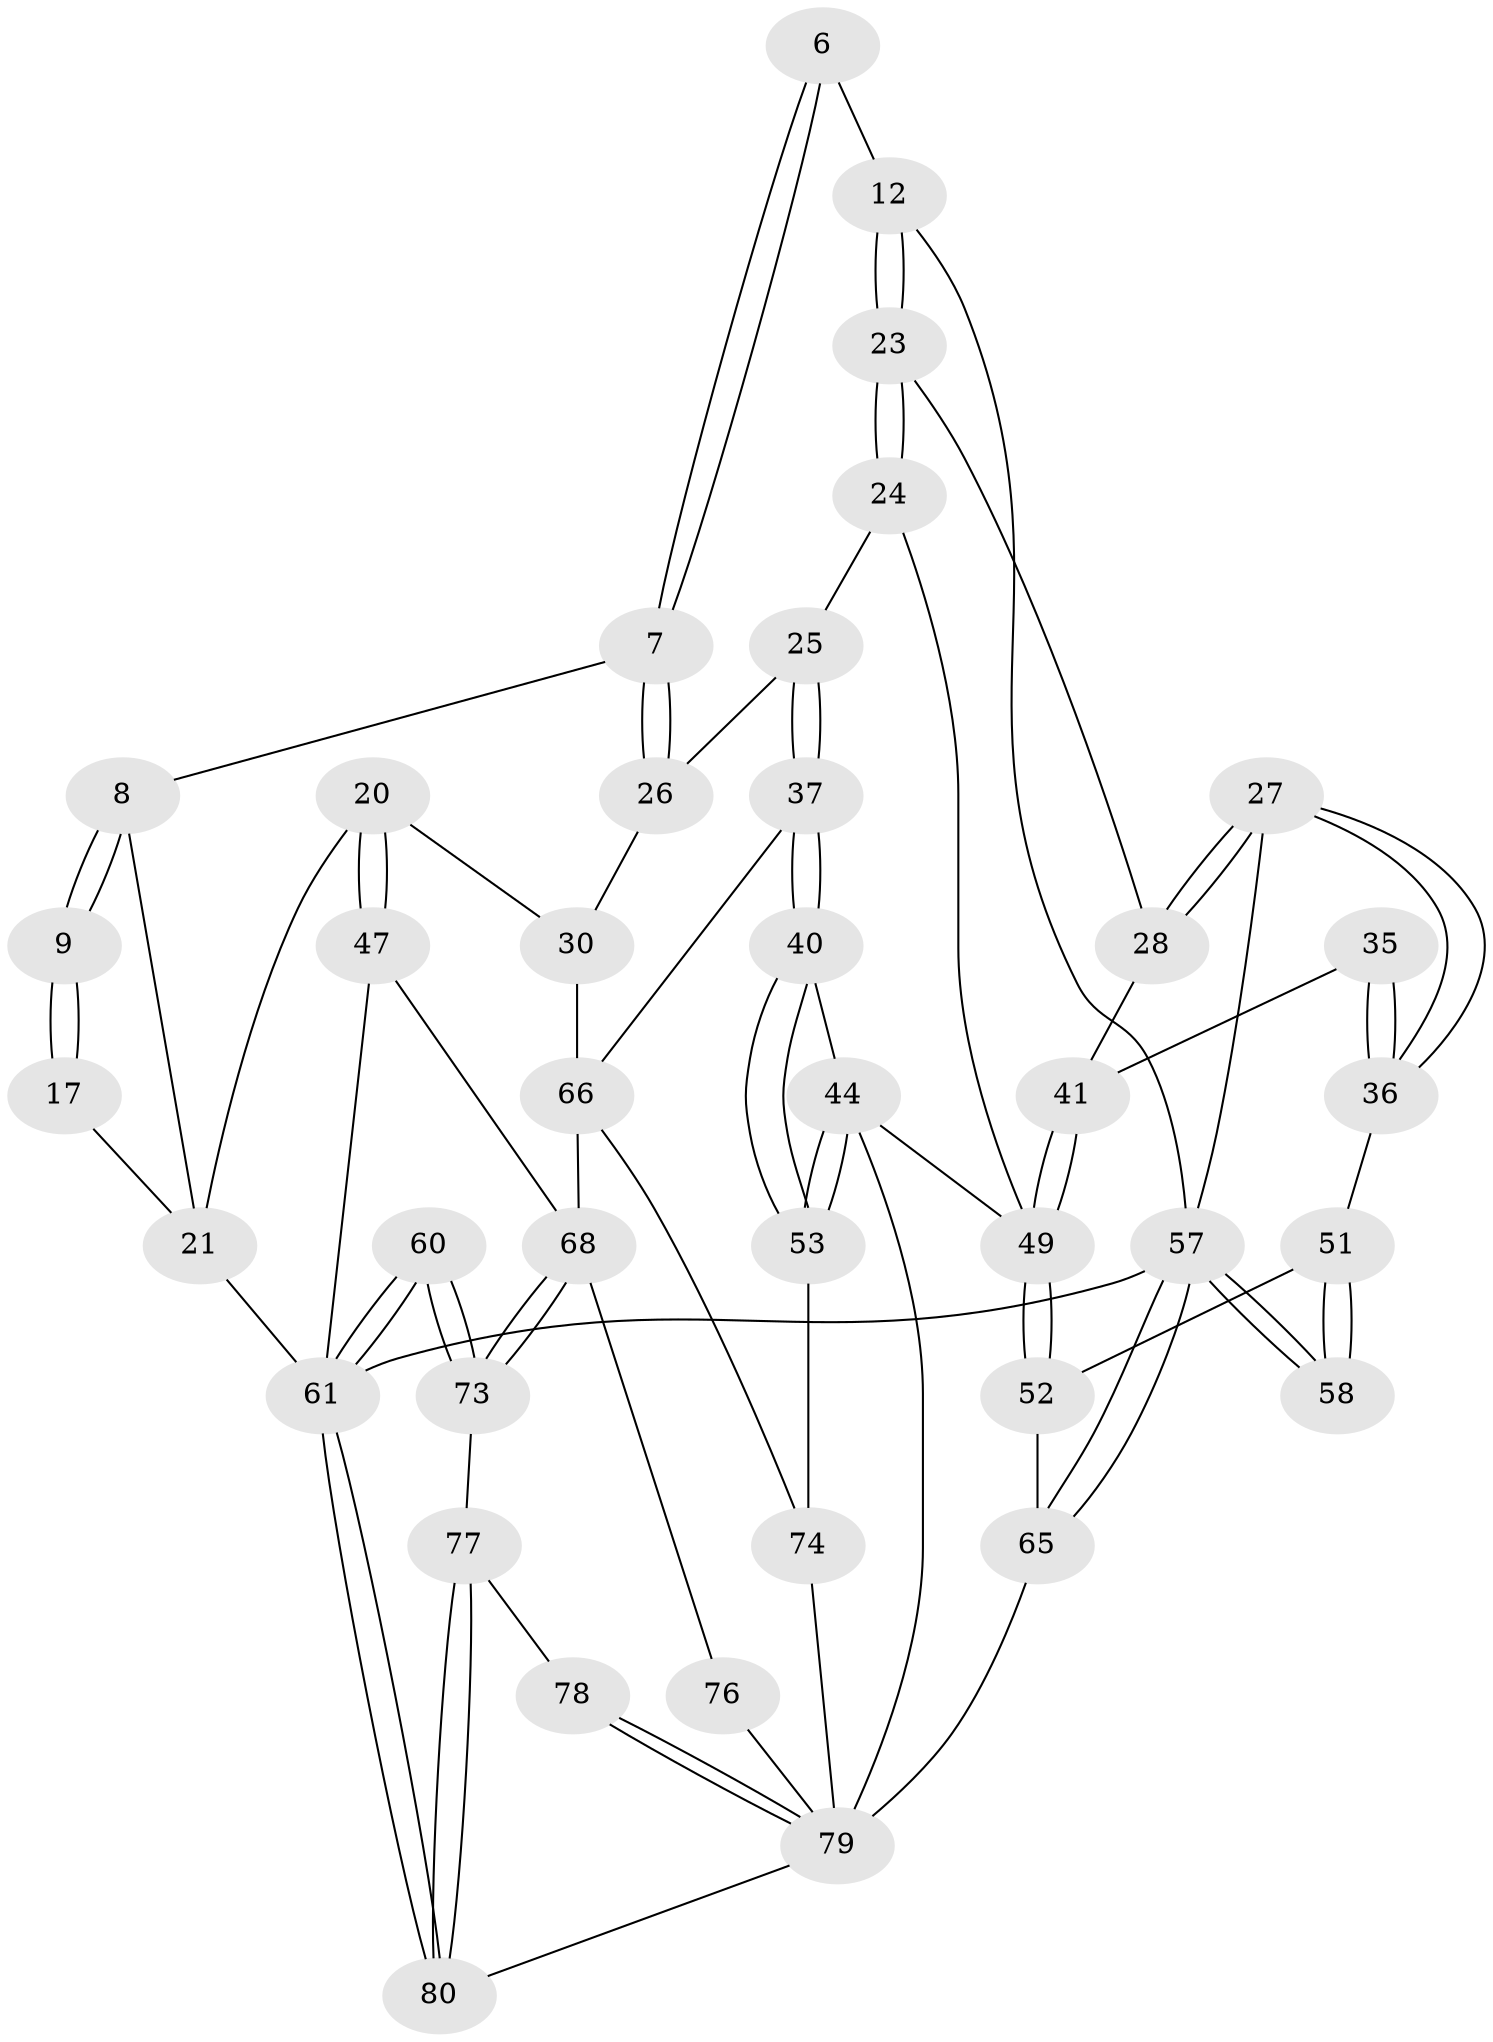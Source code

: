 // original degree distribution, {3: 0.0375, 4: 0.2375, 5: 0.4875, 6: 0.2375}
// Generated by graph-tools (version 1.1) at 2025/01/03/09/25 05:01:07]
// undirected, 40 vertices, 87 edges
graph export_dot {
graph [start="1"]
  node [color=gray90,style=filled];
  6 [pos="+0.5567781782224805+0.09826026822086499"];
  7 [pos="+0.5302666425160559+0.17907394130478194"];
  8 [pos="+0.29996707719460763+0.18407139452542357"];
  9 [pos="+0.29802975817301797+0.16697703691027516"];
  12 [pos="+0.7677194699684621+0.16718565362274196",super="+2"];
  17 [pos="+0.10620919959690311+0.1290375155294989",super="+10"];
  20 [pos="+0.12717466708913833+0.40094163951692063",super="+19"];
  21 [pos="+0.05890251550634444+0.3876412011967213",super="+18+5"];
  23 [pos="+0.7846698531574401+0.28037345175098777"];
  24 [pos="+0.7158906547985036+0.31947356075648375"];
  25 [pos="+0.6521540804057626+0.32098406249137457"];
  26 [pos="+0.5639895091773444+0.2777822789580186"];
  27 [pos="+1+0"];
  28 [pos="+0.8316711888105758+0.29325879918706915"];
  30 [pos="+0.3458843274809858+0.3710141496638895",super="+29"];
  35 [pos="+1+0.4301583707534146"];
  36 [pos="+1+0.4454584583751683"];
  37 [pos="+0.5810951702487889+0.4677113407862319"];
  40 [pos="+0.6054076671717774+0.49841422876186875"];
  41 [pos="+0.9534625031589816+0.4786430396876203",super="+32"];
  44 [pos="+0.7207101717283866+0.5841137009605498",super="+43+39"];
  47 [pos="+0.1696155340131442+0.6383375322743442"];
  49 [pos="+0.8498791101981868+0.5696208744368255",super="+42+34"];
  51 [pos="+0.8755800276238195+0.5999645971811245",super="+50"];
  52 [pos="+0.8728560372475759+0.5994042146724262"];
  53 [pos="+0.6450629902473034+0.6038847086589046"];
  57 [pos="+1+1",super="+3"];
  58 [pos="+1+0.9445307080282881"];
  60 [pos="+0+1"];
  61 [pos="+0+1",super="+4+59"];
  65 [pos="+1+1",super="+63"];
  66 [pos="+0.34149138255426925+0.8221026511132544",super="+56+48+38+45"];
  68 [pos="+0.2685649802116591+0.8425562749532779",super="+67+46"];
  73 [pos="+0.2633085538216012+0.8563352470103633"];
  74 [pos="+0.5709488232899769+0.7257188302936715",super="+70+55"];
  76 [pos="+0.5083939943997785+0.8713225831575584"];
  77 [pos="+0.2970964962636249+0.9639317482794836"];
  78 [pos="+0.419104744005145+0.9316574549546306"];
  79 [pos="+0.6759755273608273+1",super="+71+75+69+64"];
  80 [pos="+0.3488976017065466+1"];
  6 -- 7;
  6 -- 7;
  6 -- 12 [weight=2];
  7 -- 8;
  7 -- 26;
  7 -- 26;
  8 -- 9;
  8 -- 9;
  8 -- 21;
  9 -- 17 [weight=2];
  9 -- 17;
  12 -- 23;
  12 -- 23;
  12 -- 57;
  17 -- 21 [weight=2];
  20 -- 21 [weight=2];
  20 -- 47;
  20 -- 47;
  20 -- 30;
  21 -- 61 [weight=3];
  23 -- 24;
  23 -- 24;
  23 -- 28;
  24 -- 25;
  24 -- 49;
  25 -- 26;
  25 -- 37;
  25 -- 37;
  26 -- 30;
  27 -- 28;
  27 -- 28;
  27 -- 36;
  27 -- 36;
  27 -- 57;
  28 -- 41;
  30 -- 66 [weight=2];
  35 -- 36;
  35 -- 36;
  35 -- 41 [weight=2];
  36 -- 51;
  37 -- 40;
  37 -- 40;
  37 -- 66;
  40 -- 53;
  40 -- 53;
  40 -- 44;
  41 -- 49 [weight=2];
  41 -- 49;
  44 -- 53;
  44 -- 53;
  44 -- 49 [weight=2];
  44 -- 79;
  47 -- 61;
  47 -- 68;
  49 -- 52;
  49 -- 52;
  51 -- 52;
  51 -- 58 [weight=2];
  51 -- 58;
  52 -- 65;
  53 -- 74;
  57 -- 58;
  57 -- 58;
  57 -- 65;
  57 -- 65;
  57 -- 61 [weight=2];
  60 -- 61 [weight=2];
  60 -- 61;
  60 -- 73;
  60 -- 73;
  61 -- 80;
  61 -- 80;
  65 -- 79 [weight=2];
  66 -- 74 [weight=2];
  66 -- 68 [weight=2];
  68 -- 73;
  68 -- 73;
  68 -- 76;
  73 -- 77;
  74 -- 79 [weight=3];
  76 -- 79;
  77 -- 78;
  77 -- 80;
  77 -- 80;
  78 -- 79;
  78 -- 79;
  79 -- 80;
}
